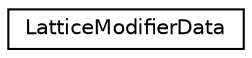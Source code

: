 digraph G
{
  edge [fontname="Helvetica",fontsize="10",labelfontname="Helvetica",labelfontsize="10"];
  node [fontname="Helvetica",fontsize="10",shape=record];
  rankdir=LR;
  Node1 [label="LatticeModifierData",height=0.2,width=0.4,color="black", fillcolor="white", style="filled",URL="$d8/db7/structLatticeModifierData.html"];
}
